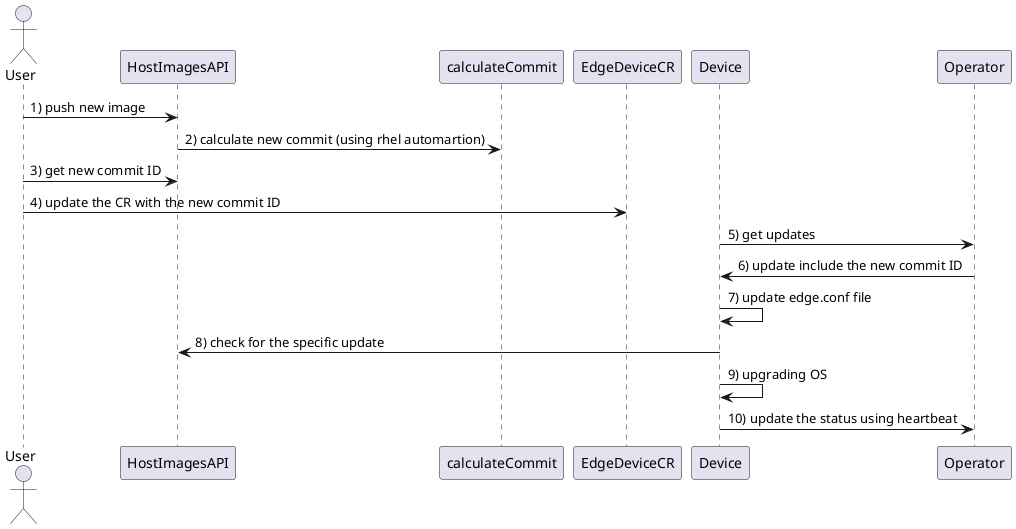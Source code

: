 @startuml
actor User
User -> HostImagesAPI  : 1) push new image
HostImagesAPI -> calculateCommit : 2) calculate new commit (using rhel automartion)
User -> HostImagesAPI  : 3) get new commit ID
User -> EdgeDeviceCR : 4) update the CR with the new commit ID
Device -> Operator : 5) get updates
Operator -> Device : 6) update include the new commit ID
Device -> Device : 7) update edge.conf file
Device -> HostImagesAPI : 8) check for the specific update
Device -> Device : 9) upgrading OS
Device -> Operator : 10) update the status using heartbeat
@enduml